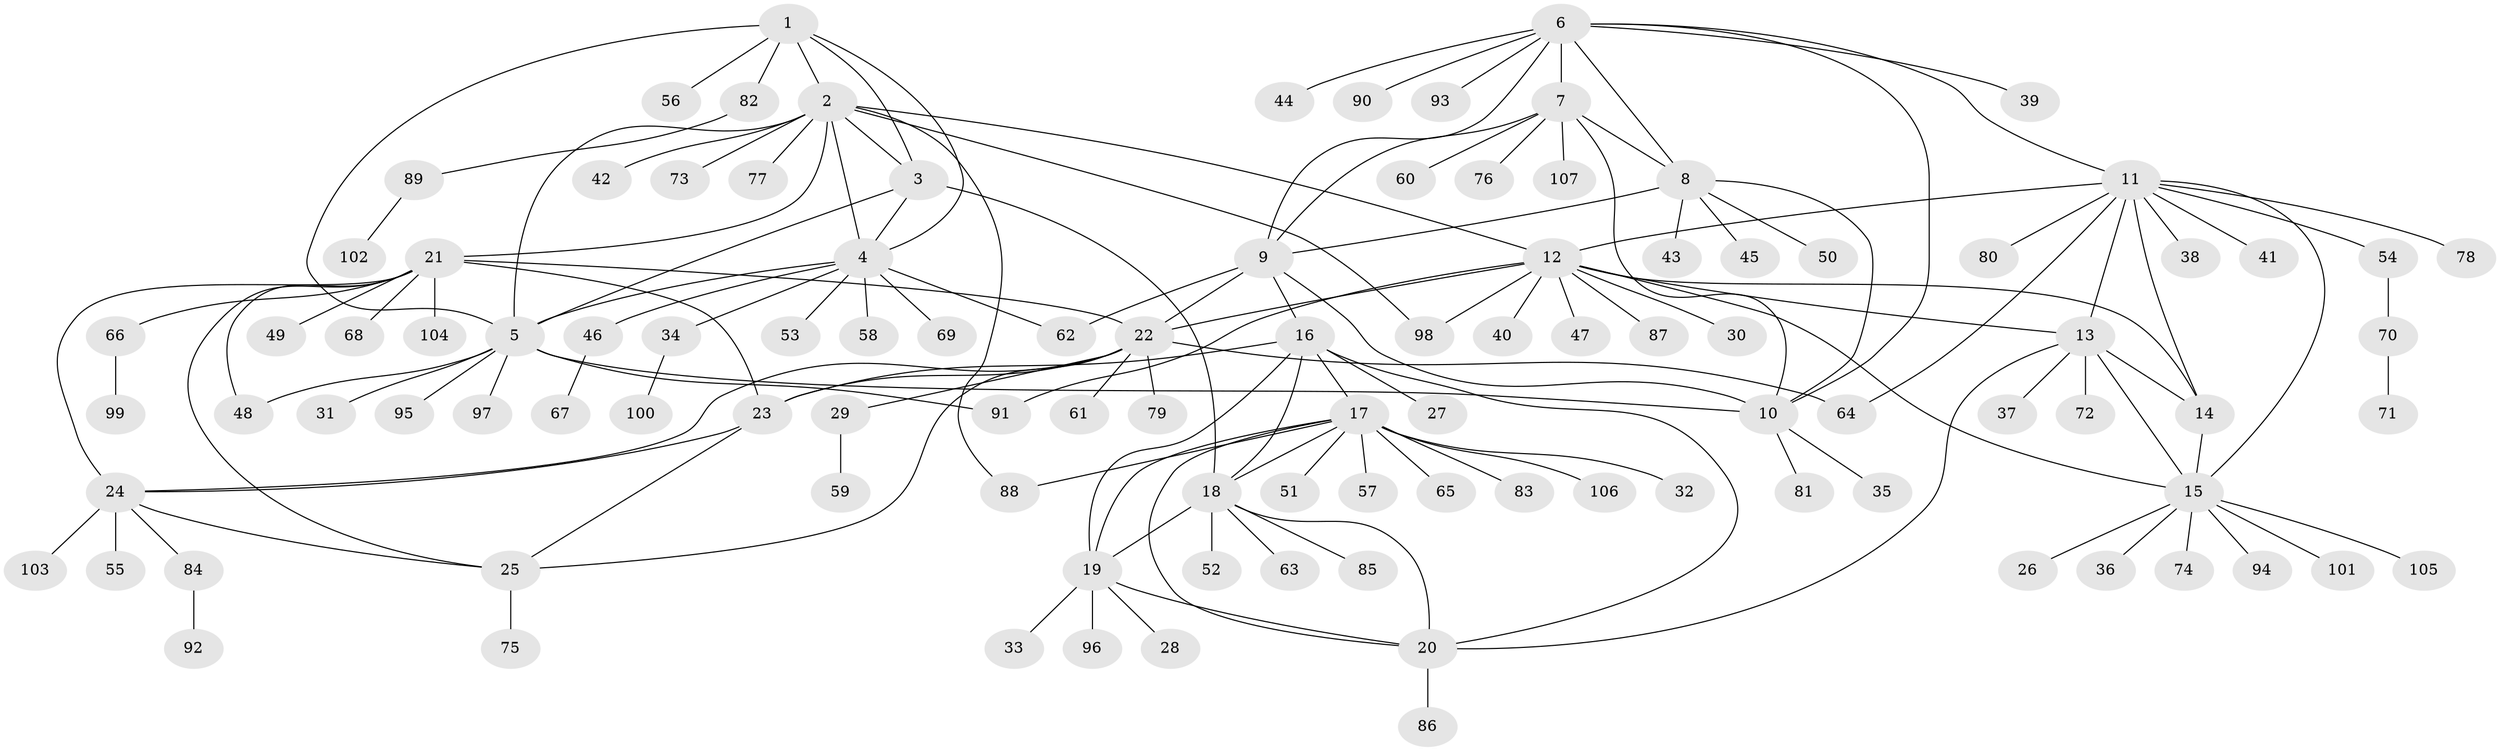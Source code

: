 // Generated by graph-tools (version 1.1) at 2025/54/03/09/25 04:54:08]
// undirected, 107 vertices, 148 edges
graph export_dot {
graph [start="1"]
  node [color=gray90,style=filled];
  1;
  2;
  3;
  4;
  5;
  6;
  7;
  8;
  9;
  10;
  11;
  12;
  13;
  14;
  15;
  16;
  17;
  18;
  19;
  20;
  21;
  22;
  23;
  24;
  25;
  26;
  27;
  28;
  29;
  30;
  31;
  32;
  33;
  34;
  35;
  36;
  37;
  38;
  39;
  40;
  41;
  42;
  43;
  44;
  45;
  46;
  47;
  48;
  49;
  50;
  51;
  52;
  53;
  54;
  55;
  56;
  57;
  58;
  59;
  60;
  61;
  62;
  63;
  64;
  65;
  66;
  67;
  68;
  69;
  70;
  71;
  72;
  73;
  74;
  75;
  76;
  77;
  78;
  79;
  80;
  81;
  82;
  83;
  84;
  85;
  86;
  87;
  88;
  89;
  90;
  91;
  92;
  93;
  94;
  95;
  96;
  97;
  98;
  99;
  100;
  101;
  102;
  103;
  104;
  105;
  106;
  107;
  1 -- 2;
  1 -- 3;
  1 -- 4;
  1 -- 5;
  1 -- 56;
  1 -- 82;
  2 -- 3;
  2 -- 4;
  2 -- 5;
  2 -- 12;
  2 -- 21;
  2 -- 42;
  2 -- 73;
  2 -- 77;
  2 -- 88;
  2 -- 98;
  3 -- 4;
  3 -- 5;
  3 -- 18;
  4 -- 5;
  4 -- 34;
  4 -- 46;
  4 -- 53;
  4 -- 58;
  4 -- 62;
  4 -- 69;
  5 -- 10;
  5 -- 31;
  5 -- 48;
  5 -- 91;
  5 -- 95;
  5 -- 97;
  6 -- 7;
  6 -- 8;
  6 -- 9;
  6 -- 10;
  6 -- 11;
  6 -- 39;
  6 -- 44;
  6 -- 90;
  6 -- 93;
  7 -- 8;
  7 -- 9;
  7 -- 10;
  7 -- 60;
  7 -- 76;
  7 -- 107;
  8 -- 9;
  8 -- 10;
  8 -- 43;
  8 -- 45;
  8 -- 50;
  9 -- 10;
  9 -- 16;
  9 -- 22;
  9 -- 62;
  10 -- 35;
  10 -- 81;
  11 -- 12;
  11 -- 13;
  11 -- 14;
  11 -- 15;
  11 -- 38;
  11 -- 41;
  11 -- 54;
  11 -- 64;
  11 -- 78;
  11 -- 80;
  12 -- 13;
  12 -- 14;
  12 -- 15;
  12 -- 22;
  12 -- 30;
  12 -- 40;
  12 -- 47;
  12 -- 87;
  12 -- 91;
  12 -- 98;
  13 -- 14;
  13 -- 15;
  13 -- 20;
  13 -- 37;
  13 -- 72;
  14 -- 15;
  15 -- 26;
  15 -- 36;
  15 -- 74;
  15 -- 94;
  15 -- 101;
  15 -- 105;
  16 -- 17;
  16 -- 18;
  16 -- 19;
  16 -- 20;
  16 -- 23;
  16 -- 27;
  17 -- 18;
  17 -- 19;
  17 -- 20;
  17 -- 32;
  17 -- 51;
  17 -- 57;
  17 -- 65;
  17 -- 83;
  17 -- 88;
  17 -- 106;
  18 -- 19;
  18 -- 20;
  18 -- 52;
  18 -- 63;
  18 -- 85;
  19 -- 20;
  19 -- 28;
  19 -- 33;
  19 -- 96;
  20 -- 86;
  21 -- 22;
  21 -- 23;
  21 -- 24;
  21 -- 25;
  21 -- 48;
  21 -- 49;
  21 -- 66;
  21 -- 68;
  21 -- 104;
  22 -- 23;
  22 -- 24;
  22 -- 25;
  22 -- 29;
  22 -- 61;
  22 -- 64;
  22 -- 79;
  23 -- 24;
  23 -- 25;
  24 -- 25;
  24 -- 55;
  24 -- 84;
  24 -- 103;
  25 -- 75;
  29 -- 59;
  34 -- 100;
  46 -- 67;
  54 -- 70;
  66 -- 99;
  70 -- 71;
  82 -- 89;
  84 -- 92;
  89 -- 102;
}

